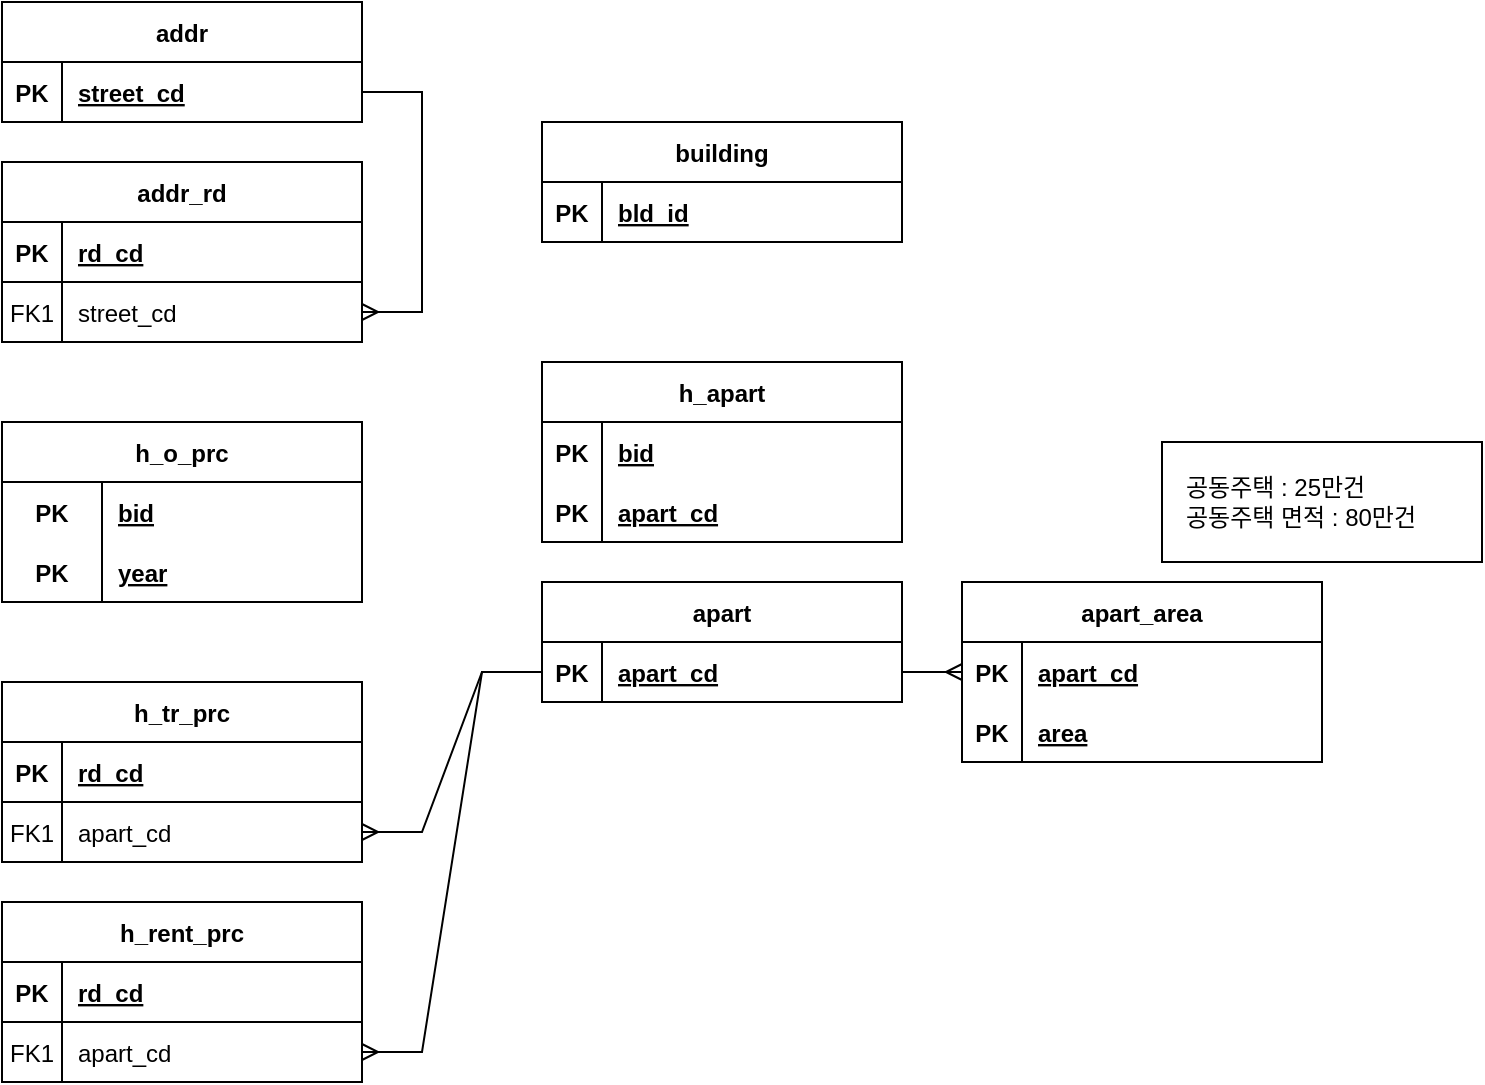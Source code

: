<mxfile version="20.8.20" type="github">
  <diagram id="R2lEEEUBdFMjLlhIrx00" name="Page-1">
    <mxGraphModel dx="1432" dy="1274" grid="1" gridSize="10" guides="1" tooltips="1" connect="1" arrows="1" fold="1" page="1" pageScale="1" pageWidth="850" pageHeight="1100" math="0" shadow="0" extFonts="Permanent Marker^https://fonts.googleapis.com/css?family=Permanent+Marker">
      <root>
        <mxCell id="0" />
        <mxCell id="1" parent="0" />
        <mxCell id="-ggHHV8EM3TXK7Dv3C-z-1" value="addr" style="shape=table;startSize=30;container=1;collapsible=1;childLayout=tableLayout;fixedRows=1;rowLines=0;fontStyle=1;align=center;resizeLast=1;" vertex="1" parent="1">
          <mxGeometry x="60" y="60" width="180" height="60" as="geometry" />
        </mxCell>
        <mxCell id="-ggHHV8EM3TXK7Dv3C-z-2" value="" style="shape=tableRow;horizontal=0;startSize=0;swimlaneHead=0;swimlaneBody=0;fillColor=none;collapsible=0;dropTarget=0;points=[[0,0.5],[1,0.5]];portConstraint=eastwest;top=0;left=0;right=0;bottom=1;" vertex="1" parent="-ggHHV8EM3TXK7Dv3C-z-1">
          <mxGeometry y="30" width="180" height="30" as="geometry" />
        </mxCell>
        <mxCell id="-ggHHV8EM3TXK7Dv3C-z-3" value="PK" style="shape=partialRectangle;connectable=0;fillColor=none;top=0;left=0;bottom=0;right=0;fontStyle=1;overflow=hidden;" vertex="1" parent="-ggHHV8EM3TXK7Dv3C-z-2">
          <mxGeometry width="30" height="30" as="geometry">
            <mxRectangle width="30" height="30" as="alternateBounds" />
          </mxGeometry>
        </mxCell>
        <mxCell id="-ggHHV8EM3TXK7Dv3C-z-4" value="street_cd" style="shape=partialRectangle;connectable=0;fillColor=none;top=0;left=0;bottom=0;right=0;align=left;spacingLeft=6;fontStyle=5;overflow=hidden;" vertex="1" parent="-ggHHV8EM3TXK7Dv3C-z-2">
          <mxGeometry x="30" width="150" height="30" as="geometry">
            <mxRectangle width="150" height="30" as="alternateBounds" />
          </mxGeometry>
        </mxCell>
        <mxCell id="-ggHHV8EM3TXK7Dv3C-z-18" value="addr_rd" style="shape=table;startSize=30;container=1;collapsible=1;childLayout=tableLayout;fixedRows=1;rowLines=0;fontStyle=1;align=center;resizeLast=1;" vertex="1" parent="1">
          <mxGeometry x="60" y="140" width="180" height="90" as="geometry" />
        </mxCell>
        <mxCell id="-ggHHV8EM3TXK7Dv3C-z-19" value="" style="shape=partialRectangle;collapsible=0;dropTarget=0;pointerEvents=0;fillColor=none;points=[[0,0.5],[1,0.5]];portConstraint=eastwest;top=0;left=0;right=0;bottom=1;" vertex="1" parent="-ggHHV8EM3TXK7Dv3C-z-18">
          <mxGeometry y="30" width="180" height="30" as="geometry" />
        </mxCell>
        <mxCell id="-ggHHV8EM3TXK7Dv3C-z-20" value="PK" style="shape=partialRectangle;overflow=hidden;connectable=0;fillColor=none;top=0;left=0;bottom=0;right=0;fontStyle=1;" vertex="1" parent="-ggHHV8EM3TXK7Dv3C-z-19">
          <mxGeometry width="30" height="30" as="geometry">
            <mxRectangle width="30" height="30" as="alternateBounds" />
          </mxGeometry>
        </mxCell>
        <mxCell id="-ggHHV8EM3TXK7Dv3C-z-21" value="rd_cd" style="shape=partialRectangle;overflow=hidden;connectable=0;fillColor=none;top=0;left=0;bottom=0;right=0;align=left;spacingLeft=6;fontStyle=5;" vertex="1" parent="-ggHHV8EM3TXK7Dv3C-z-19">
          <mxGeometry x="30" width="150" height="30" as="geometry">
            <mxRectangle width="150" height="30" as="alternateBounds" />
          </mxGeometry>
        </mxCell>
        <mxCell id="-ggHHV8EM3TXK7Dv3C-z-22" value="" style="shape=partialRectangle;collapsible=0;dropTarget=0;pointerEvents=0;fillColor=none;points=[[0,0.5],[1,0.5]];portConstraint=eastwest;top=0;left=0;right=0;bottom=0;" vertex="1" parent="-ggHHV8EM3TXK7Dv3C-z-18">
          <mxGeometry y="60" width="180" height="30" as="geometry" />
        </mxCell>
        <mxCell id="-ggHHV8EM3TXK7Dv3C-z-23" value="FK1" style="shape=partialRectangle;overflow=hidden;connectable=0;fillColor=none;top=0;left=0;bottom=0;right=0;" vertex="1" parent="-ggHHV8EM3TXK7Dv3C-z-22">
          <mxGeometry width="30" height="30" as="geometry">
            <mxRectangle width="30" height="30" as="alternateBounds" />
          </mxGeometry>
        </mxCell>
        <mxCell id="-ggHHV8EM3TXK7Dv3C-z-24" value="street_cd" style="shape=partialRectangle;overflow=hidden;connectable=0;fillColor=none;top=0;left=0;bottom=0;right=0;align=left;spacingLeft=6;" vertex="1" parent="-ggHHV8EM3TXK7Dv3C-z-22">
          <mxGeometry x="30" width="150" height="30" as="geometry">
            <mxRectangle width="150" height="30" as="alternateBounds" />
          </mxGeometry>
        </mxCell>
        <mxCell id="-ggHHV8EM3TXK7Dv3C-z-31" value="" style="edgeStyle=entityRelationEdgeStyle;fontSize=12;html=1;endArrow=ERmany;rounded=0;" edge="1" parent="1" source="-ggHHV8EM3TXK7Dv3C-z-2" target="-ggHHV8EM3TXK7Dv3C-z-22">
          <mxGeometry width="100" height="100" relative="1" as="geometry">
            <mxPoint x="340" y="350" as="sourcePoint" />
            <mxPoint x="440" y="250" as="targetPoint" />
          </mxGeometry>
        </mxCell>
        <mxCell id="-ggHHV8EM3TXK7Dv3C-z-61" value="building" style="shape=table;startSize=30;container=1;collapsible=1;childLayout=tableLayout;fixedRows=1;rowLines=0;fontStyle=1;align=center;resizeLast=1;" vertex="1" parent="1">
          <mxGeometry x="330" y="120" width="180" height="60" as="geometry" />
        </mxCell>
        <mxCell id="-ggHHV8EM3TXK7Dv3C-z-62" value="" style="shape=tableRow;horizontal=0;startSize=0;swimlaneHead=0;swimlaneBody=0;fillColor=none;collapsible=0;dropTarget=0;points=[[0,0.5],[1,0.5]];portConstraint=eastwest;top=0;left=0;right=0;bottom=1;" vertex="1" parent="-ggHHV8EM3TXK7Dv3C-z-61">
          <mxGeometry y="30" width="180" height="30" as="geometry" />
        </mxCell>
        <mxCell id="-ggHHV8EM3TXK7Dv3C-z-63" value="PK" style="shape=partialRectangle;connectable=0;fillColor=none;top=0;left=0;bottom=0;right=0;fontStyle=1;overflow=hidden;" vertex="1" parent="-ggHHV8EM3TXK7Dv3C-z-62">
          <mxGeometry width="30" height="30" as="geometry">
            <mxRectangle width="30" height="30" as="alternateBounds" />
          </mxGeometry>
        </mxCell>
        <mxCell id="-ggHHV8EM3TXK7Dv3C-z-64" value="bld_id" style="shape=partialRectangle;connectable=0;fillColor=none;top=0;left=0;bottom=0;right=0;align=left;spacingLeft=6;fontStyle=5;overflow=hidden;" vertex="1" parent="-ggHHV8EM3TXK7Dv3C-z-62">
          <mxGeometry x="30" width="150" height="30" as="geometry">
            <mxRectangle width="150" height="30" as="alternateBounds" />
          </mxGeometry>
        </mxCell>
        <mxCell id="-ggHHV8EM3TXK7Dv3C-z-76" value="h_o_prc" style="shape=table;startSize=30;container=1;collapsible=1;childLayout=tableLayout;fixedRows=1;rowLines=0;fontStyle=1;align=center;resizeLast=1;" vertex="1" parent="1">
          <mxGeometry x="60" y="270" width="180" height="90" as="geometry" />
        </mxCell>
        <mxCell id="-ggHHV8EM3TXK7Dv3C-z-77" value="" style="shape=tableRow;horizontal=0;startSize=0;swimlaneHead=0;swimlaneBody=0;fillColor=none;collapsible=0;dropTarget=0;points=[[0,0.5],[1,0.5]];portConstraint=eastwest;top=0;left=0;right=0;bottom=0;" vertex="1" parent="-ggHHV8EM3TXK7Dv3C-z-76">
          <mxGeometry y="30" width="180" height="30" as="geometry" />
        </mxCell>
        <mxCell id="-ggHHV8EM3TXK7Dv3C-z-78" value="PK" style="shape=partialRectangle;connectable=0;fillColor=none;top=0;left=0;bottom=0;right=0;fontStyle=1;overflow=hidden;" vertex="1" parent="-ggHHV8EM3TXK7Dv3C-z-77">
          <mxGeometry width="50" height="30" as="geometry">
            <mxRectangle width="50" height="30" as="alternateBounds" />
          </mxGeometry>
        </mxCell>
        <mxCell id="-ggHHV8EM3TXK7Dv3C-z-79" value="bid" style="shape=partialRectangle;connectable=0;fillColor=none;top=0;left=0;bottom=0;right=0;align=left;spacingLeft=6;fontStyle=5;overflow=hidden;" vertex="1" parent="-ggHHV8EM3TXK7Dv3C-z-77">
          <mxGeometry x="50" width="130" height="30" as="geometry">
            <mxRectangle width="130" height="30" as="alternateBounds" />
          </mxGeometry>
        </mxCell>
        <mxCell id="-ggHHV8EM3TXK7Dv3C-z-80" value="" style="shape=tableRow;horizontal=0;startSize=0;swimlaneHead=0;swimlaneBody=0;fillColor=none;collapsible=0;dropTarget=0;points=[[0,0.5],[1,0.5]];portConstraint=eastwest;top=0;left=0;right=0;bottom=1;" vertex="1" parent="-ggHHV8EM3TXK7Dv3C-z-76">
          <mxGeometry y="60" width="180" height="30" as="geometry" />
        </mxCell>
        <mxCell id="-ggHHV8EM3TXK7Dv3C-z-81" value="PK" style="shape=partialRectangle;connectable=0;fillColor=none;top=0;left=0;bottom=0;right=0;fontStyle=1;overflow=hidden;" vertex="1" parent="-ggHHV8EM3TXK7Dv3C-z-80">
          <mxGeometry width="50" height="30" as="geometry">
            <mxRectangle width="50" height="30" as="alternateBounds" />
          </mxGeometry>
        </mxCell>
        <mxCell id="-ggHHV8EM3TXK7Dv3C-z-82" value="year" style="shape=partialRectangle;connectable=0;fillColor=none;top=0;left=0;bottom=0;right=0;align=left;spacingLeft=6;fontStyle=5;overflow=hidden;" vertex="1" parent="-ggHHV8EM3TXK7Dv3C-z-80">
          <mxGeometry x="50" width="130" height="30" as="geometry">
            <mxRectangle width="130" height="30" as="alternateBounds" />
          </mxGeometry>
        </mxCell>
        <mxCell id="-ggHHV8EM3TXK7Dv3C-z-97" value="h_apart" style="shape=table;startSize=30;container=1;collapsible=1;childLayout=tableLayout;fixedRows=1;rowLines=0;fontStyle=1;align=center;resizeLast=1;" vertex="1" parent="1">
          <mxGeometry x="330" y="240" width="180" height="90" as="geometry" />
        </mxCell>
        <mxCell id="-ggHHV8EM3TXK7Dv3C-z-98" value="" style="shape=tableRow;horizontal=0;startSize=0;swimlaneHead=0;swimlaneBody=0;fillColor=none;collapsible=0;dropTarget=0;points=[[0,0.5],[1,0.5]];portConstraint=eastwest;top=0;left=0;right=0;bottom=0;" vertex="1" parent="-ggHHV8EM3TXK7Dv3C-z-97">
          <mxGeometry y="30" width="180" height="30" as="geometry" />
        </mxCell>
        <mxCell id="-ggHHV8EM3TXK7Dv3C-z-99" value="PK" style="shape=partialRectangle;connectable=0;fillColor=none;top=0;left=0;bottom=0;right=0;fontStyle=1;overflow=hidden;" vertex="1" parent="-ggHHV8EM3TXK7Dv3C-z-98">
          <mxGeometry width="30" height="30" as="geometry">
            <mxRectangle width="30" height="30" as="alternateBounds" />
          </mxGeometry>
        </mxCell>
        <mxCell id="-ggHHV8EM3TXK7Dv3C-z-100" value="bid" style="shape=partialRectangle;connectable=0;fillColor=none;top=0;left=0;bottom=0;right=0;align=left;spacingLeft=6;fontStyle=5;overflow=hidden;" vertex="1" parent="-ggHHV8EM3TXK7Dv3C-z-98">
          <mxGeometry x="30" width="150" height="30" as="geometry">
            <mxRectangle width="150" height="30" as="alternateBounds" />
          </mxGeometry>
        </mxCell>
        <mxCell id="-ggHHV8EM3TXK7Dv3C-z-101" value="" style="shape=tableRow;horizontal=0;startSize=0;swimlaneHead=0;swimlaneBody=0;fillColor=none;collapsible=0;dropTarget=0;points=[[0,0.5],[1,0.5]];portConstraint=eastwest;top=0;left=0;right=0;bottom=1;" vertex="1" parent="-ggHHV8EM3TXK7Dv3C-z-97">
          <mxGeometry y="60" width="180" height="30" as="geometry" />
        </mxCell>
        <mxCell id="-ggHHV8EM3TXK7Dv3C-z-102" value="PK" style="shape=partialRectangle;connectable=0;fillColor=none;top=0;left=0;bottom=0;right=0;fontStyle=1;overflow=hidden;" vertex="1" parent="-ggHHV8EM3TXK7Dv3C-z-101">
          <mxGeometry width="30" height="30" as="geometry">
            <mxRectangle width="30" height="30" as="alternateBounds" />
          </mxGeometry>
        </mxCell>
        <mxCell id="-ggHHV8EM3TXK7Dv3C-z-103" value="apart_cd" style="shape=partialRectangle;connectable=0;fillColor=none;top=0;left=0;bottom=0;right=0;align=left;spacingLeft=6;fontStyle=5;overflow=hidden;" vertex="1" parent="-ggHHV8EM3TXK7Dv3C-z-101">
          <mxGeometry x="30" width="150" height="30" as="geometry">
            <mxRectangle width="150" height="30" as="alternateBounds" />
          </mxGeometry>
        </mxCell>
        <mxCell id="-ggHHV8EM3TXK7Dv3C-z-111" value="apart" style="shape=table;startSize=30;container=1;collapsible=1;childLayout=tableLayout;fixedRows=1;rowLines=0;fontStyle=1;align=center;resizeLast=1;" vertex="1" parent="1">
          <mxGeometry x="330" y="350" width="180" height="60" as="geometry" />
        </mxCell>
        <mxCell id="-ggHHV8EM3TXK7Dv3C-z-112" value="" style="shape=tableRow;horizontal=0;startSize=0;swimlaneHead=0;swimlaneBody=0;fillColor=none;collapsible=0;dropTarget=0;points=[[0,0.5],[1,0.5]];portConstraint=eastwest;top=0;left=0;right=0;bottom=1;" vertex="1" parent="-ggHHV8EM3TXK7Dv3C-z-111">
          <mxGeometry y="30" width="180" height="30" as="geometry" />
        </mxCell>
        <mxCell id="-ggHHV8EM3TXK7Dv3C-z-113" value="PK" style="shape=partialRectangle;connectable=0;fillColor=none;top=0;left=0;bottom=0;right=0;fontStyle=1;overflow=hidden;" vertex="1" parent="-ggHHV8EM3TXK7Dv3C-z-112">
          <mxGeometry width="30" height="30" as="geometry">
            <mxRectangle width="30" height="30" as="alternateBounds" />
          </mxGeometry>
        </mxCell>
        <mxCell id="-ggHHV8EM3TXK7Dv3C-z-114" value="apart_cd" style="shape=partialRectangle;connectable=0;fillColor=none;top=0;left=0;bottom=0;right=0;align=left;spacingLeft=6;fontStyle=5;overflow=hidden;" vertex="1" parent="-ggHHV8EM3TXK7Dv3C-z-112">
          <mxGeometry x="30" width="150" height="30" as="geometry">
            <mxRectangle width="150" height="30" as="alternateBounds" />
          </mxGeometry>
        </mxCell>
        <mxCell id="-ggHHV8EM3TXK7Dv3C-z-115" value="h_tr_prc" style="shape=table;startSize=30;container=1;collapsible=1;childLayout=tableLayout;fixedRows=1;rowLines=0;fontStyle=1;align=center;resizeLast=1;" vertex="1" parent="1">
          <mxGeometry x="60" y="400" width="180" height="90" as="geometry" />
        </mxCell>
        <mxCell id="-ggHHV8EM3TXK7Dv3C-z-116" value="" style="shape=partialRectangle;collapsible=0;dropTarget=0;pointerEvents=0;fillColor=none;points=[[0,0.5],[1,0.5]];portConstraint=eastwest;top=0;left=0;right=0;bottom=1;" vertex="1" parent="-ggHHV8EM3TXK7Dv3C-z-115">
          <mxGeometry y="30" width="180" height="30" as="geometry" />
        </mxCell>
        <mxCell id="-ggHHV8EM3TXK7Dv3C-z-117" value="PK" style="shape=partialRectangle;overflow=hidden;connectable=0;fillColor=none;top=0;left=0;bottom=0;right=0;fontStyle=1;" vertex="1" parent="-ggHHV8EM3TXK7Dv3C-z-116">
          <mxGeometry width="30" height="30" as="geometry">
            <mxRectangle width="30" height="30" as="alternateBounds" />
          </mxGeometry>
        </mxCell>
        <mxCell id="-ggHHV8EM3TXK7Dv3C-z-118" value="rd_cd" style="shape=partialRectangle;overflow=hidden;connectable=0;fillColor=none;top=0;left=0;bottom=0;right=0;align=left;spacingLeft=6;fontStyle=5;" vertex="1" parent="-ggHHV8EM3TXK7Dv3C-z-116">
          <mxGeometry x="30" width="150" height="30" as="geometry">
            <mxRectangle width="150" height="30" as="alternateBounds" />
          </mxGeometry>
        </mxCell>
        <mxCell id="-ggHHV8EM3TXK7Dv3C-z-119" value="" style="shape=partialRectangle;collapsible=0;dropTarget=0;pointerEvents=0;fillColor=none;points=[[0,0.5],[1,0.5]];portConstraint=eastwest;top=0;left=0;right=0;bottom=0;" vertex="1" parent="-ggHHV8EM3TXK7Dv3C-z-115">
          <mxGeometry y="60" width="180" height="30" as="geometry" />
        </mxCell>
        <mxCell id="-ggHHV8EM3TXK7Dv3C-z-120" value="FK1" style="shape=partialRectangle;overflow=hidden;connectable=0;fillColor=none;top=0;left=0;bottom=0;right=0;" vertex="1" parent="-ggHHV8EM3TXK7Dv3C-z-119">
          <mxGeometry width="30" height="30" as="geometry">
            <mxRectangle width="30" height="30" as="alternateBounds" />
          </mxGeometry>
        </mxCell>
        <mxCell id="-ggHHV8EM3TXK7Dv3C-z-121" value="apart_cd" style="shape=partialRectangle;overflow=hidden;connectable=0;fillColor=none;top=0;left=0;bottom=0;right=0;align=left;spacingLeft=6;" vertex="1" parent="-ggHHV8EM3TXK7Dv3C-z-119">
          <mxGeometry x="30" width="150" height="30" as="geometry">
            <mxRectangle width="150" height="30" as="alternateBounds" />
          </mxGeometry>
        </mxCell>
        <mxCell id="-ggHHV8EM3TXK7Dv3C-z-122" value="h_rent_prc" style="shape=table;startSize=30;container=1;collapsible=1;childLayout=tableLayout;fixedRows=1;rowLines=0;fontStyle=1;align=center;resizeLast=1;" vertex="1" parent="1">
          <mxGeometry x="60" y="510" width="180" height="90" as="geometry" />
        </mxCell>
        <mxCell id="-ggHHV8EM3TXK7Dv3C-z-123" value="" style="shape=partialRectangle;collapsible=0;dropTarget=0;pointerEvents=0;fillColor=none;points=[[0,0.5],[1,0.5]];portConstraint=eastwest;top=0;left=0;right=0;bottom=1;" vertex="1" parent="-ggHHV8EM3TXK7Dv3C-z-122">
          <mxGeometry y="30" width="180" height="30" as="geometry" />
        </mxCell>
        <mxCell id="-ggHHV8EM3TXK7Dv3C-z-124" value="PK" style="shape=partialRectangle;overflow=hidden;connectable=0;fillColor=none;top=0;left=0;bottom=0;right=0;fontStyle=1;" vertex="1" parent="-ggHHV8EM3TXK7Dv3C-z-123">
          <mxGeometry width="30" height="30" as="geometry">
            <mxRectangle width="30" height="30" as="alternateBounds" />
          </mxGeometry>
        </mxCell>
        <mxCell id="-ggHHV8EM3TXK7Dv3C-z-125" value="rd_cd" style="shape=partialRectangle;overflow=hidden;connectable=0;fillColor=none;top=0;left=0;bottom=0;right=0;align=left;spacingLeft=6;fontStyle=5;" vertex="1" parent="-ggHHV8EM3TXK7Dv3C-z-123">
          <mxGeometry x="30" width="150" height="30" as="geometry">
            <mxRectangle width="150" height="30" as="alternateBounds" />
          </mxGeometry>
        </mxCell>
        <mxCell id="-ggHHV8EM3TXK7Dv3C-z-126" value="" style="shape=partialRectangle;collapsible=0;dropTarget=0;pointerEvents=0;fillColor=none;points=[[0,0.5],[1,0.5]];portConstraint=eastwest;top=0;left=0;right=0;bottom=0;" vertex="1" parent="-ggHHV8EM3TXK7Dv3C-z-122">
          <mxGeometry y="60" width="180" height="30" as="geometry" />
        </mxCell>
        <mxCell id="-ggHHV8EM3TXK7Dv3C-z-127" value="FK1" style="shape=partialRectangle;overflow=hidden;connectable=0;fillColor=none;top=0;left=0;bottom=0;right=0;" vertex="1" parent="-ggHHV8EM3TXK7Dv3C-z-126">
          <mxGeometry width="30" height="30" as="geometry">
            <mxRectangle width="30" height="30" as="alternateBounds" />
          </mxGeometry>
        </mxCell>
        <mxCell id="-ggHHV8EM3TXK7Dv3C-z-128" value="apart_cd" style="shape=partialRectangle;overflow=hidden;connectable=0;fillColor=none;top=0;left=0;bottom=0;right=0;align=left;spacingLeft=6;" vertex="1" parent="-ggHHV8EM3TXK7Dv3C-z-126">
          <mxGeometry x="30" width="150" height="30" as="geometry">
            <mxRectangle width="150" height="30" as="alternateBounds" />
          </mxGeometry>
        </mxCell>
        <mxCell id="-ggHHV8EM3TXK7Dv3C-z-130" value="" style="edgeStyle=entityRelationEdgeStyle;fontSize=12;html=1;endArrow=ERmany;rounded=0;entryX=1;entryY=0.5;entryDx=0;entryDy=0;" edge="1" parent="1" source="-ggHHV8EM3TXK7Dv3C-z-112" target="-ggHHV8EM3TXK7Dv3C-z-119">
          <mxGeometry width="100" height="100" relative="1" as="geometry">
            <mxPoint x="370" y="700" as="sourcePoint" />
            <mxPoint x="470" y="600" as="targetPoint" />
          </mxGeometry>
        </mxCell>
        <mxCell id="-ggHHV8EM3TXK7Dv3C-z-131" value="" style="edgeStyle=entityRelationEdgeStyle;fontSize=12;html=1;endArrow=ERmany;rounded=0;exitX=0;exitY=0.5;exitDx=0;exitDy=0;entryX=1;entryY=0.5;entryDx=0;entryDy=0;" edge="1" parent="1" source="-ggHHV8EM3TXK7Dv3C-z-112" target="-ggHHV8EM3TXK7Dv3C-z-126">
          <mxGeometry width="100" height="100" relative="1" as="geometry">
            <mxPoint x="370" y="700" as="sourcePoint" />
            <mxPoint x="470" y="600" as="targetPoint" />
          </mxGeometry>
        </mxCell>
        <mxCell id="-ggHHV8EM3TXK7Dv3C-z-132" value="&amp;nbsp; &amp;nbsp;공동주택 : 25만건&lt;br&gt;&amp;nbsp; &amp;nbsp;공동주택 면적 : 80만건" style="rounded=0;whiteSpace=wrap;html=1;align=left;" vertex="1" parent="1">
          <mxGeometry x="640" y="280" width="160" height="60" as="geometry" />
        </mxCell>
        <mxCell id="-ggHHV8EM3TXK7Dv3C-z-133" value="apart_area" style="shape=table;startSize=30;container=1;collapsible=1;childLayout=tableLayout;fixedRows=1;rowLines=0;fontStyle=1;align=center;resizeLast=1;" vertex="1" parent="1">
          <mxGeometry x="540" y="350" width="180" height="90" as="geometry" />
        </mxCell>
        <mxCell id="-ggHHV8EM3TXK7Dv3C-z-134" value="" style="shape=tableRow;horizontal=0;startSize=0;swimlaneHead=0;swimlaneBody=0;fillColor=none;collapsible=0;dropTarget=0;points=[[0,0.5],[1,0.5]];portConstraint=eastwest;top=0;left=0;right=0;bottom=0;" vertex="1" parent="-ggHHV8EM3TXK7Dv3C-z-133">
          <mxGeometry y="30" width="180" height="30" as="geometry" />
        </mxCell>
        <mxCell id="-ggHHV8EM3TXK7Dv3C-z-135" value="PK" style="shape=partialRectangle;connectable=0;fillColor=none;top=0;left=0;bottom=0;right=0;fontStyle=1;overflow=hidden;" vertex="1" parent="-ggHHV8EM3TXK7Dv3C-z-134">
          <mxGeometry width="30" height="30" as="geometry">
            <mxRectangle width="30" height="30" as="alternateBounds" />
          </mxGeometry>
        </mxCell>
        <mxCell id="-ggHHV8EM3TXK7Dv3C-z-136" value="apart_cd" style="shape=partialRectangle;connectable=0;fillColor=none;top=0;left=0;bottom=0;right=0;align=left;spacingLeft=6;fontStyle=5;overflow=hidden;" vertex="1" parent="-ggHHV8EM3TXK7Dv3C-z-134">
          <mxGeometry x="30" width="150" height="30" as="geometry">
            <mxRectangle width="150" height="30" as="alternateBounds" />
          </mxGeometry>
        </mxCell>
        <mxCell id="-ggHHV8EM3TXK7Dv3C-z-137" value="" style="shape=tableRow;horizontal=0;startSize=0;swimlaneHead=0;swimlaneBody=0;fillColor=none;collapsible=0;dropTarget=0;points=[[0,0.5],[1,0.5]];portConstraint=eastwest;top=0;left=0;right=0;bottom=1;" vertex="1" parent="-ggHHV8EM3TXK7Dv3C-z-133">
          <mxGeometry y="60" width="180" height="30" as="geometry" />
        </mxCell>
        <mxCell id="-ggHHV8EM3TXK7Dv3C-z-138" value="PK" style="shape=partialRectangle;connectable=0;fillColor=none;top=0;left=0;bottom=0;right=0;fontStyle=1;overflow=hidden;" vertex="1" parent="-ggHHV8EM3TXK7Dv3C-z-137">
          <mxGeometry width="30" height="30" as="geometry">
            <mxRectangle width="30" height="30" as="alternateBounds" />
          </mxGeometry>
        </mxCell>
        <mxCell id="-ggHHV8EM3TXK7Dv3C-z-139" value="area" style="shape=partialRectangle;connectable=0;fillColor=none;top=0;left=0;bottom=0;right=0;align=left;spacingLeft=6;fontStyle=5;overflow=hidden;" vertex="1" parent="-ggHHV8EM3TXK7Dv3C-z-137">
          <mxGeometry x="30" width="150" height="30" as="geometry">
            <mxRectangle width="150" height="30" as="alternateBounds" />
          </mxGeometry>
        </mxCell>
        <mxCell id="-ggHHV8EM3TXK7Dv3C-z-140" value="" style="edgeStyle=entityRelationEdgeStyle;fontSize=12;html=1;endArrow=ERmany;rounded=0;exitX=1;exitY=0.5;exitDx=0;exitDy=0;" edge="1" parent="1" source="-ggHHV8EM3TXK7Dv3C-z-112" target="-ggHHV8EM3TXK7Dv3C-z-134">
          <mxGeometry width="100" height="100" relative="1" as="geometry">
            <mxPoint x="370" y="680" as="sourcePoint" />
            <mxPoint x="470" y="580" as="targetPoint" />
          </mxGeometry>
        </mxCell>
      </root>
    </mxGraphModel>
  </diagram>
</mxfile>
